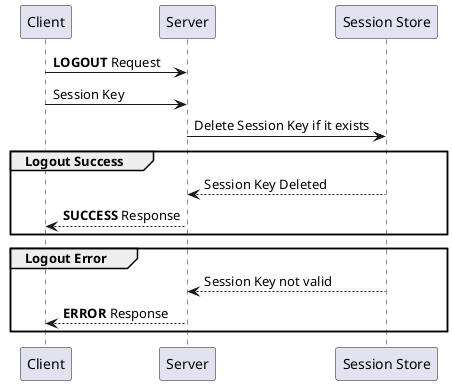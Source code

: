 @startuml
Client -> Server: **LOGOUT** Request
Client -> Server: Session Key

Server -> "Session Store": Delete Session Key if it exists

group Logout Success

    "Session Store" --> Server: Session Key Deleted
    Server --> Client: **SUCCESS** Response
end

group Logout Error
    "Session Store" --> Server: Session Key not valid
    Server --> Client: **ERROR** Response
end
@enduml
